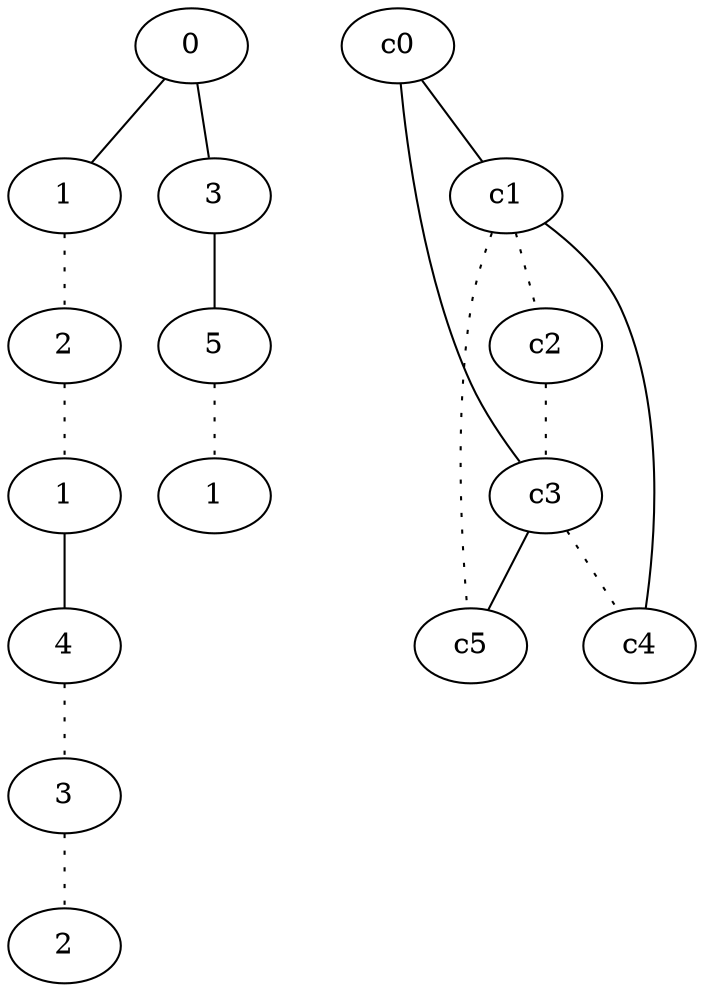 graph {
a0[label=0];
a1[label=1];
a2[label=2];
a3[label=1];
a4[label=4];
a5[label=3];
a6[label=2];
a7[label=3];
a8[label=5];
a9[label=1];
a0 -- a1;
a0 -- a7;
a1 -- a2 [style=dotted];
a2 -- a3 [style=dotted];
a3 -- a4;
a4 -- a5 [style=dotted];
a5 -- a6 [style=dotted];
a7 -- a8;
a8 -- a9 [style=dotted];
c0 -- c1;
c0 -- c3;
c1 -- c2 [style=dotted];
c1 -- c4;
c1 -- c5 [style=dotted];
c2 -- c3 [style=dotted];
c3 -- c4 [style=dotted];
c3 -- c5;
}
